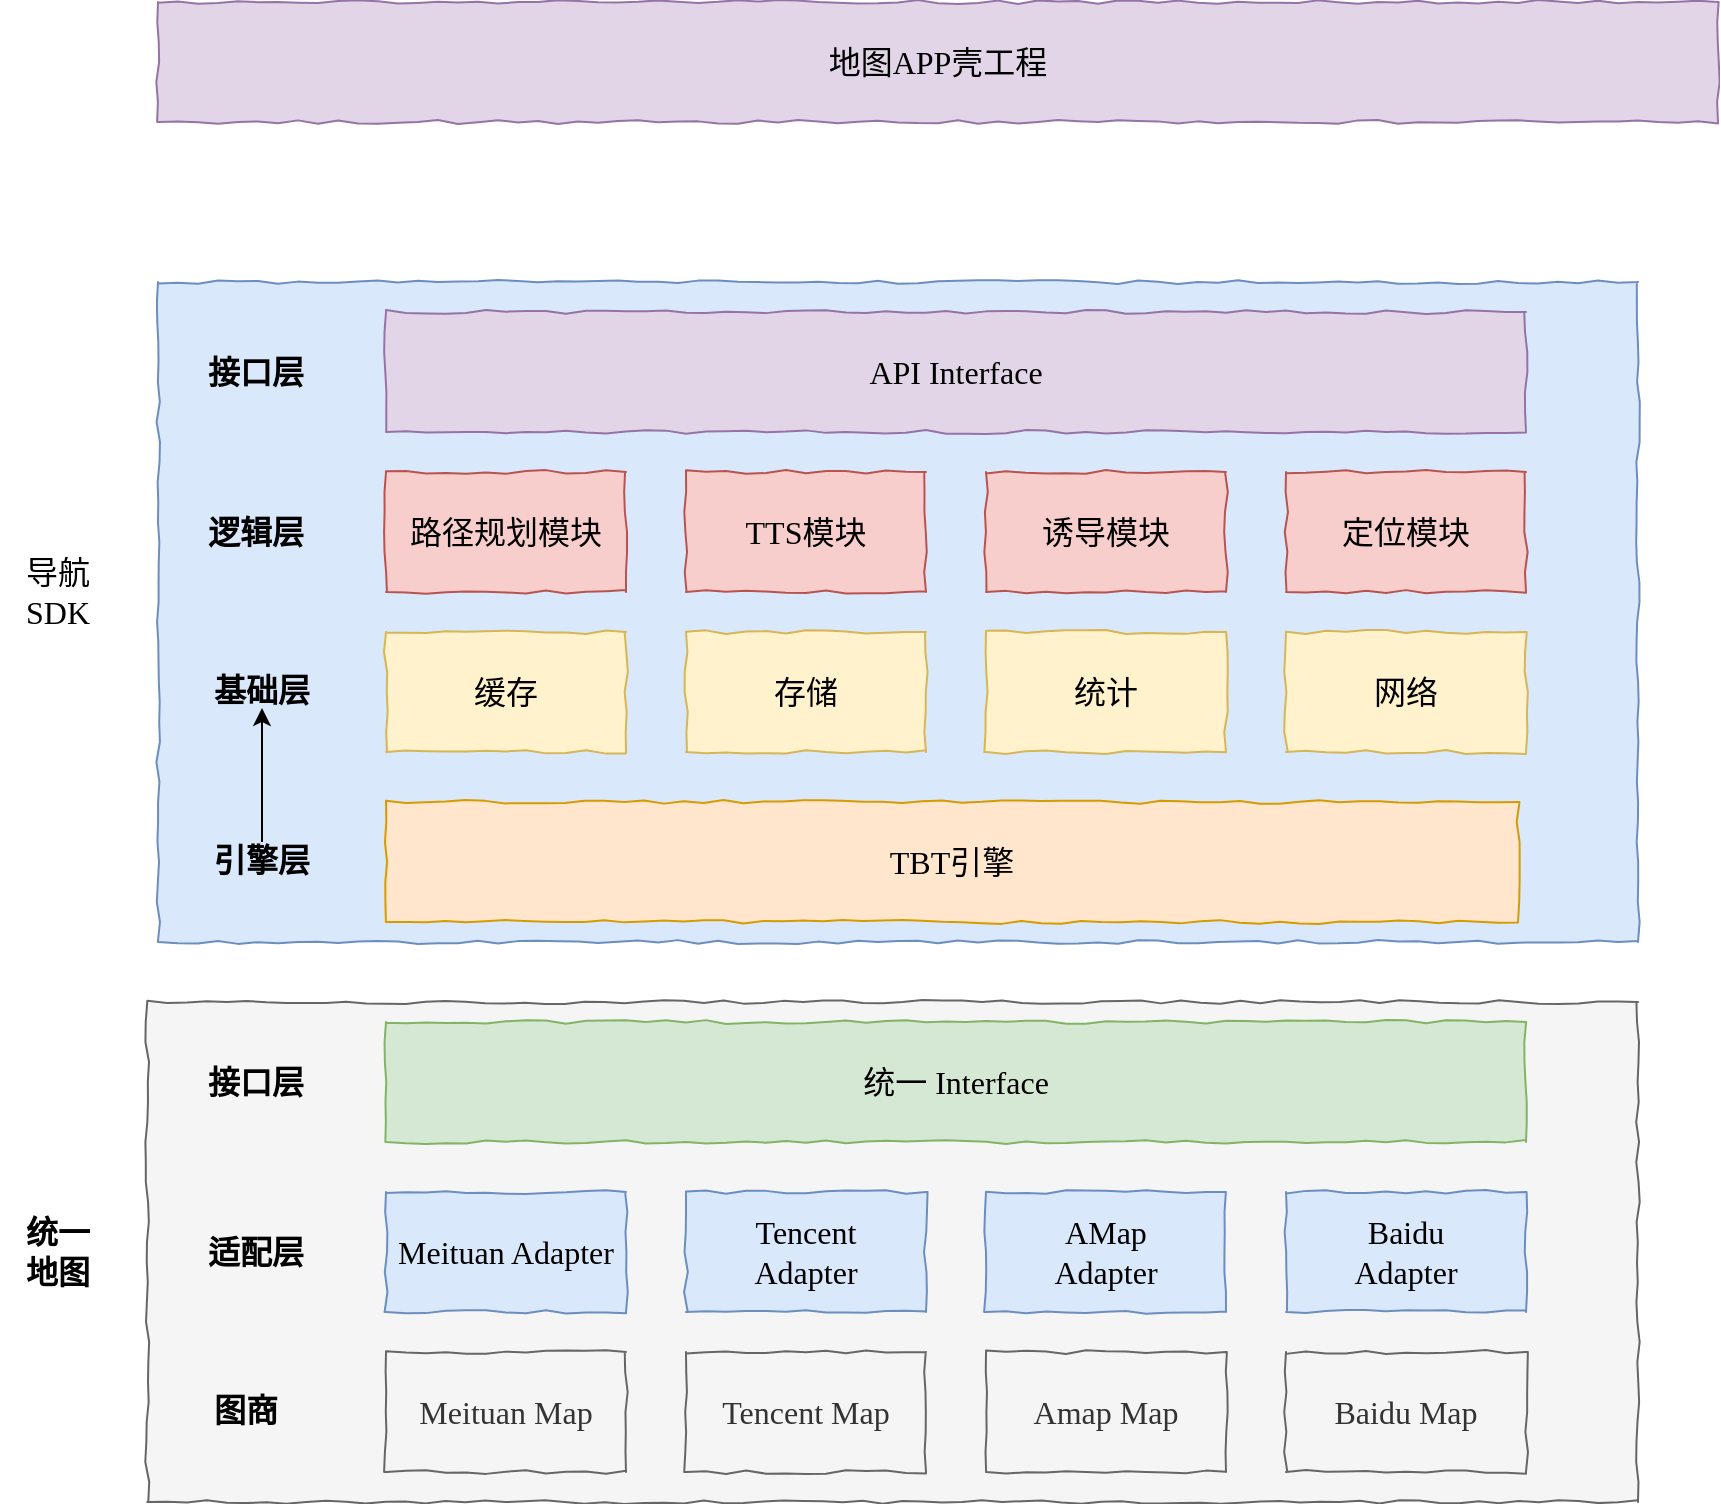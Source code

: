<mxfile version="14.7.7" type="github">
  <diagram id="VdLfaRIdaGldhcj8oe8U" name="第 1 页">
    <mxGraphModel dx="946" dy="1815" grid="1" gridSize="10" guides="1" tooltips="1" connect="1" arrows="1" fold="1" page="1" pageScale="1" pageWidth="827" pageHeight="1169" math="0" shadow="0">
      <root>
        <mxCell id="0" />
        <mxCell id="1" parent="0" />
        <mxCell id="5grxE7paV50NnQiQmDf9-1" value="" style="rounded=0;whiteSpace=wrap;html=1;comic=1;fontFamily=Comic Sans MS;fontSize=16;fillColor=#f5f5f5;strokeColor=#666666;fontColor=#333333;" vertex="1" parent="1">
          <mxGeometry x="84.63" y="470" width="745.37" height="250" as="geometry" />
        </mxCell>
        <mxCell id="5grxE7paV50NnQiQmDf9-2" value="Meituan Map" style="rounded=0;whiteSpace=wrap;html=1;comic=1;fillColor=#f5f5f5;strokeColor=#666666;fontColor=#333333;fontSize=16;fontFamily=Comic Sans MS;" vertex="1" parent="1">
          <mxGeometry x="204" y="645" width="120" height="60" as="geometry" />
        </mxCell>
        <mxCell id="5grxE7paV50NnQiQmDf9-3" value="Tencent Map" style="rounded=0;whiteSpace=wrap;html=1;comic=1;fillColor=#f5f5f5;strokeColor=#666666;fontColor=#333333;fontSize=16;fontFamily=Comic Sans MS;" vertex="1" parent="1">
          <mxGeometry x="354" y="645" width="120" height="60" as="geometry" />
        </mxCell>
        <mxCell id="5grxE7paV50NnQiQmDf9-4" value="Amap Map" style="rounded=0;whiteSpace=wrap;html=1;comic=1;fillColor=#f5f5f5;strokeColor=#666666;fontColor=#333333;fontSize=16;fontFamily=Comic Sans MS;" vertex="1" parent="1">
          <mxGeometry x="504" y="645" width="120" height="60" as="geometry" />
        </mxCell>
        <mxCell id="5grxE7paV50NnQiQmDf9-5" value="Baidu Map" style="rounded=0;whiteSpace=wrap;html=1;comic=1;fillColor=#f5f5f5;strokeColor=#666666;fontColor=#333333;fontSize=16;fontFamily=Comic Sans MS;" vertex="1" parent="1">
          <mxGeometry x="654" y="645" width="120" height="60" as="geometry" />
        </mxCell>
        <mxCell id="5grxE7paV50NnQiQmDf9-6" value="Meituan Adapter" style="rounded=0;whiteSpace=wrap;html=1;comic=1;fillColor=#dae8fc;strokeColor=#6c8ebf;fontSize=16;fontFamily=Comic Sans MS;" vertex="1" parent="1">
          <mxGeometry x="204" y="565" width="120" height="60" as="geometry" />
        </mxCell>
        <mxCell id="5grxE7paV50NnQiQmDf9-7" value="图商" style="text;html=1;strokeColor=none;fillColor=none;align=center;verticalAlign=middle;whiteSpace=wrap;rounded=0;comic=1;fontFamily=Comic Sans MS;fontSize=16;fontStyle=1" vertex="1" parent="1">
          <mxGeometry x="114" y="665" width="40" height="18" as="geometry" />
        </mxCell>
        <mxCell id="5grxE7paV50NnQiQmDf9-8" value="Tencent&lt;br&gt;Adapter" style="rounded=0;whiteSpace=wrap;html=1;comic=1;fillColor=#dae8fc;strokeColor=#6c8ebf;fontSize=16;fontFamily=Comic Sans MS;" vertex="1" parent="1">
          <mxGeometry x="354" y="565" width="120" height="60" as="geometry" />
        </mxCell>
        <mxCell id="5grxE7paV50NnQiQmDf9-9" value="AMap&lt;br&gt;Adapter" style="rounded=0;whiteSpace=wrap;html=1;comic=1;fillColor=#dae8fc;strokeColor=#6c8ebf;fontSize=16;fontFamily=Comic Sans MS;" vertex="1" parent="1">
          <mxGeometry x="504" y="565" width="120" height="60" as="geometry" />
        </mxCell>
        <mxCell id="5grxE7paV50NnQiQmDf9-10" value="Baidu&lt;br&gt;Adapter" style="rounded=0;whiteSpace=wrap;html=1;comic=1;fillColor=#dae8fc;strokeColor=#6c8ebf;fontSize=16;fontFamily=Comic Sans MS;" vertex="1" parent="1">
          <mxGeometry x="654" y="565" width="120" height="60" as="geometry" />
        </mxCell>
        <mxCell id="5grxE7paV50NnQiQmDf9-11" value="适配层" style="text;html=1;strokeColor=none;fillColor=none;align=center;verticalAlign=middle;whiteSpace=wrap;rounded=0;comic=1;fontFamily=Comic Sans MS;fontSize=16;fontStyle=1" vertex="1" parent="1">
          <mxGeometry x="114" y="585" width="50" height="20" as="geometry" />
        </mxCell>
        <mxCell id="5grxE7paV50NnQiQmDf9-12" value="接口层" style="text;html=1;strokeColor=none;fillColor=none;align=center;verticalAlign=middle;whiteSpace=wrap;rounded=0;comic=1;fontFamily=Comic Sans MS;fontSize=16;fontStyle=1" vertex="1" parent="1">
          <mxGeometry x="114" y="500" width="50" height="20" as="geometry" />
        </mxCell>
        <mxCell id="5grxE7paV50NnQiQmDf9-13" value="统一&lt;br&gt;地图" style="text;html=1;strokeColor=none;fillColor=none;align=center;verticalAlign=middle;whiteSpace=wrap;rounded=0;comic=1;fontFamily=Comic Sans MS;fontSize=16;fontStyle=1" vertex="1" parent="1">
          <mxGeometry x="11" y="585" width="58" height="20" as="geometry" />
        </mxCell>
        <mxCell id="5grxE7paV50NnQiQmDf9-14" value="统一 Interface" style="rounded=0;whiteSpace=wrap;html=1;comic=1;fillColor=#d5e8d4;strokeColor=#82b366;fontSize=16;fontFamily=Comic Sans MS;" vertex="1" parent="1">
          <mxGeometry x="204" y="480" width="570" height="60" as="geometry" />
        </mxCell>
        <mxCell id="5grxE7paV50NnQiQmDf9-15" value="地图APP壳工程" style="rounded=0;whiteSpace=wrap;html=1;comic=1;fontFamily=Comic Sans MS;fontSize=16;fillColor=#e1d5e7;strokeColor=#9673a6;" vertex="1" parent="1">
          <mxGeometry x="90" y="-30" width="780" height="60" as="geometry" />
        </mxCell>
        <mxCell id="5grxE7paV50NnQiQmDf9-16" value="导航&lt;br&gt;SDK" style="text;html=1;strokeColor=none;fillColor=none;align=center;verticalAlign=middle;whiteSpace=wrap;rounded=0;comic=1;fontFamily=Comic Sans MS;fontSize=16;" vertex="1" parent="1">
          <mxGeometry x="20.0" y="255" width="40" height="20" as="geometry" />
        </mxCell>
        <mxCell id="5grxE7paV50NnQiQmDf9-17" value="" style="rounded=0;whiteSpace=wrap;html=1;comic=1;fontFamily=Comic Sans MS;fontSize=16;fillColor=#dae8fc;strokeColor=#6c8ebf;" vertex="1" parent="1">
          <mxGeometry x="90" y="110" width="740" height="330" as="geometry" />
        </mxCell>
        <mxCell id="5grxE7paV50NnQiQmDf9-18" value="缓存" style="rounded=0;whiteSpace=wrap;html=1;comic=1;fillColor=#fff2cc;strokeColor=#d6b656;fontSize=16;fontFamily=Comic Sans MS;" vertex="1" parent="1">
          <mxGeometry x="204" y="285" width="120" height="60" as="geometry" />
        </mxCell>
        <mxCell id="5grxE7paV50NnQiQmDf9-19" value="存储" style="rounded=0;whiteSpace=wrap;html=1;comic=1;fillColor=#fff2cc;strokeColor=#d6b656;fontSize=16;fontFamily=Comic Sans MS;" vertex="1" parent="1">
          <mxGeometry x="354" y="285" width="120" height="60" as="geometry" />
        </mxCell>
        <mxCell id="5grxE7paV50NnQiQmDf9-20" value="统计" style="rounded=0;whiteSpace=wrap;html=1;comic=1;fillColor=#fff2cc;strokeColor=#d6b656;fontSize=16;fontFamily=Comic Sans MS;" vertex="1" parent="1">
          <mxGeometry x="504" y="285" width="120" height="60" as="geometry" />
        </mxCell>
        <mxCell id="5grxE7paV50NnQiQmDf9-21" value="网络" style="rounded=0;whiteSpace=wrap;html=1;comic=1;fillColor=#fff2cc;strokeColor=#d6b656;fontSize=16;fontFamily=Comic Sans MS;" vertex="1" parent="1">
          <mxGeometry x="654" y="285" width="120" height="60" as="geometry" />
        </mxCell>
        <mxCell id="5grxE7paV50NnQiQmDf9-22" value="路径规划模块" style="rounded=0;whiteSpace=wrap;html=1;comic=1;fillColor=#f8cecc;strokeColor=#b85450;fontSize=16;fontFamily=Comic Sans MS;" vertex="1" parent="1">
          <mxGeometry x="204" y="205" width="120" height="60" as="geometry" />
        </mxCell>
        <mxCell id="5grxE7paV50NnQiQmDf9-23" value="基础层" style="text;html=1;strokeColor=none;fillColor=none;align=center;verticalAlign=middle;whiteSpace=wrap;rounded=0;comic=1;fontFamily=Comic Sans MS;fontSize=16;fontStyle=1" vertex="1" parent="1">
          <mxGeometry x="114" y="305" width="56" height="18" as="geometry" />
        </mxCell>
        <mxCell id="5grxE7paV50NnQiQmDf9-24" value="TTS模块" style="rounded=0;whiteSpace=wrap;html=1;comic=1;fillColor=#f8cecc;strokeColor=#b85450;fontSize=16;fontFamily=Comic Sans MS;" vertex="1" parent="1">
          <mxGeometry x="354" y="205" width="120" height="60" as="geometry" />
        </mxCell>
        <mxCell id="5grxE7paV50NnQiQmDf9-25" value="诱导模块" style="rounded=0;whiteSpace=wrap;html=1;comic=1;fillColor=#f8cecc;strokeColor=#b85450;fontSize=16;fontFamily=Comic Sans MS;" vertex="1" parent="1">
          <mxGeometry x="504" y="205" width="120" height="60" as="geometry" />
        </mxCell>
        <mxCell id="5grxE7paV50NnQiQmDf9-26" value="定位模块" style="rounded=0;whiteSpace=wrap;html=1;comic=1;fillColor=#f8cecc;strokeColor=#b85450;fontSize=16;fontFamily=Comic Sans MS;" vertex="1" parent="1">
          <mxGeometry x="654" y="205" width="120" height="60" as="geometry" />
        </mxCell>
        <mxCell id="5grxE7paV50NnQiQmDf9-27" value="逻辑层" style="text;html=1;strokeColor=none;fillColor=none;align=center;verticalAlign=middle;whiteSpace=wrap;rounded=0;comic=1;fontFamily=Comic Sans MS;fontSize=16;fontStyle=1" vertex="1" parent="1">
          <mxGeometry x="114" y="225" width="50" height="20" as="geometry" />
        </mxCell>
        <mxCell id="5grxE7paV50NnQiQmDf9-28" value="接口层" style="text;html=1;strokeColor=none;fillColor=none;align=center;verticalAlign=middle;whiteSpace=wrap;rounded=0;comic=1;fontFamily=Comic Sans MS;fontSize=16;fontStyle=1" vertex="1" parent="1">
          <mxGeometry x="114" y="145" width="50" height="20" as="geometry" />
        </mxCell>
        <mxCell id="5grxE7paV50NnQiQmDf9-29" value="API Interface" style="rounded=0;whiteSpace=wrap;html=1;comic=1;fillColor=#e1d5e7;strokeColor=#9673a6;fontSize=16;fontFamily=Comic Sans MS;" vertex="1" parent="1">
          <mxGeometry x="204" y="125" width="570" height="60" as="geometry" />
        </mxCell>
        <mxCell id="5grxE7paV50NnQiQmDf9-30" value="TBT引擎" style="rounded=0;whiteSpace=wrap;html=1;comic=1;fillColor=#ffe6cc;strokeColor=#d79b00;fontSize=16;fontFamily=Comic Sans MS;" vertex="1" parent="1">
          <mxGeometry x="204" y="370" width="566" height="60" as="geometry" />
        </mxCell>
        <mxCell id="5grxE7paV50NnQiQmDf9-31" value="" style="edgeStyle=orthogonalEdgeStyle;rounded=0;orthogonalLoop=1;jettySize=auto;html=1;fontFamily=Comic Sans MS;fontSize=16;" edge="1" parent="1" source="5grxE7paV50NnQiQmDf9-32" target="5grxE7paV50NnQiQmDf9-23">
          <mxGeometry relative="1" as="geometry" />
        </mxCell>
        <mxCell id="5grxE7paV50NnQiQmDf9-32" value="引擎层" style="text;html=1;strokeColor=none;fillColor=none;align=center;verticalAlign=middle;whiteSpace=wrap;rounded=0;comic=1;fontFamily=Comic Sans MS;fontSize=16;fontStyle=1" vertex="1" parent="1">
          <mxGeometry x="114" y="390" width="56" height="18" as="geometry" />
        </mxCell>
      </root>
    </mxGraphModel>
  </diagram>
</mxfile>
